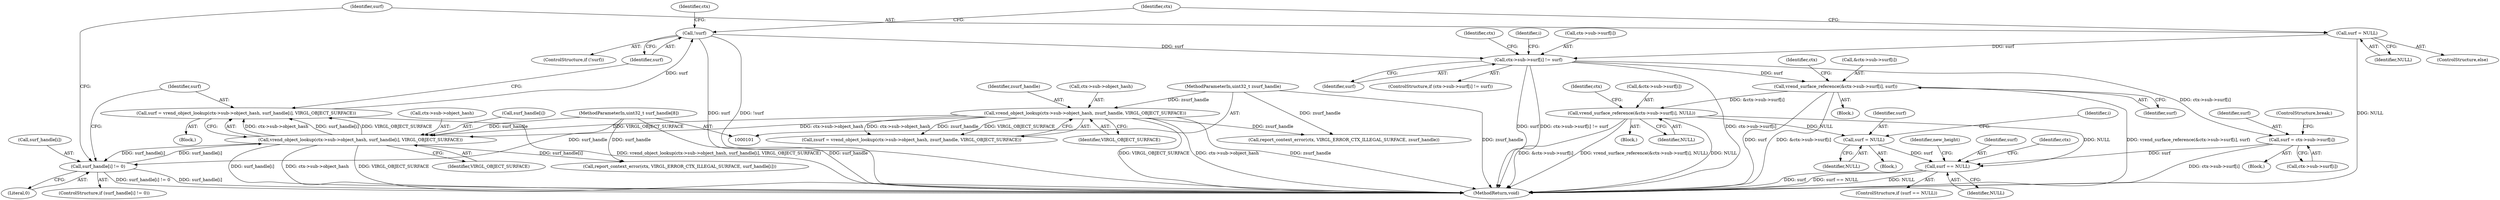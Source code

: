 digraph "0_virglrenderer_48f67f60967f963b698ec8df57ec6912a43d6282_0@pointer" {
"1000239" [label="(Call,ctx->sub->surf[i] != surf)"];
"1000224" [label="(Call,!surf)"];
"1000211" [label="(Call,surf = vrend_object_lookup(ctx->sub->object_hash, surf_handle[i], VIRGL_OBJECT_SURFACE))"];
"1000213" [label="(Call,vrend_object_lookup(ctx->sub->object_hash, surf_handle[i], VIRGL_OBJECT_SURFACE))"];
"1000133" [label="(Call,vrend_object_lookup(ctx->sub->object_hash, zsurf_handle, VIRGL_OBJECT_SURFACE))"];
"1000105" [label="(MethodParameterIn,uint32_t zsurf_handle)"];
"1000205" [label="(Call,surf_handle[i] != 0)"];
"1000104" [label="(MethodParameterIn,uint32_t surf_handle[8])"];
"1000235" [label="(Call,surf = NULL)"];
"1000249" [label="(Call,vrend_surface_reference(&ctx->sub->surf[i], surf))"];
"1000285" [label="(Call,vrend_surface_reference(&ctx->sub->surf[i], NULL))"];
"1000367" [label="(Call,surf = NULL)"];
"1000404" [label="(Call,surf == NULL)"];
"1000393" [label="(Call,surf = ctx->sub->surf[i])"];
"1000249" [label="(Call,vrend_surface_reference(&ctx->sub->surf[i], surf))"];
"1000219" [label="(Call,surf_handle[i])"];
"1000105" [label="(MethodParameterIn,uint32_t zsurf_handle)"];
"1000530" [label="(MethodReturn,void)"];
"1000131" [label="(Call,zsurf = vrend_object_lookup(ctx->sub->object_hash, zsurf_handle, VIRGL_OBJECT_SURFACE))"];
"1000145" [label="(Call,report_context_error(ctx, VIRGL_ERROR_CTX_ILLEGAL_SURFACE, zsurf_handle))"];
"1000414" [label="(Identifier,new_height)"];
"1000286" [label="(Call,&ctx->sub->surf[i])"];
"1000140" [label="(Identifier,VIRGL_OBJECT_SURFACE)"];
"1000240" [label="(Call,ctx->sub->surf[i])"];
"1000209" [label="(Literal,0)"];
"1000372" [label="(Identifier,i)"];
"1000212" [label="(Identifier,surf)"];
"1000393" [label="(Call,surf = ctx->sub->surf[i])"];
"1000235" [label="(Call,surf = NULL)"];
"1000222" [label="(Identifier,VIRGL_OBJECT_SURFACE)"];
"1000224" [label="(Call,!surf)"];
"1000285" [label="(Call,vrend_surface_reference(&ctx->sub->surf[i], NULL))"];
"1000392" [label="(Block,)"];
"1000236" [label="(Identifier,surf)"];
"1000237" [label="(Identifier,NULL)"];
"1000368" [label="(Identifier,surf)"];
"1000258" [label="(Identifier,surf)"];
"1000234" [label="(ControlStructure,else)"];
"1000284" [label="(Block,)"];
"1000296" [label="(Identifier,ctx)"];
"1000206" [label="(Call,surf_handle[i])"];
"1000247" [label="(Identifier,surf)"];
"1000248" [label="(Block,)"];
"1000204" [label="(ControlStructure,if (surf_handle[i] != 0))"];
"1000250" [label="(Call,&ctx->sub->surf[i])"];
"1000243" [label="(Identifier,ctx)"];
"1000134" [label="(Call,ctx->sub->object_hash)"];
"1000294" [label="(Identifier,NULL)"];
"1000403" [label="(ControlStructure,if (surf == NULL))"];
"1000214" [label="(Call,ctx->sub->object_hash)"];
"1000395" [label="(Call,ctx->sub->surf[i])"];
"1000406" [label="(Identifier,NULL)"];
"1000405" [label="(Identifier,surf)"];
"1000227" [label="(Call,report_context_error(ctx, VIRGL_ERROR_CTX_ILLEGAL_SURFACE, surf_handle[i]))"];
"1000394" [label="(Identifier,surf)"];
"1000223" [label="(ControlStructure,if (!surf))"];
"1000225" [label="(Identifier,surf)"];
"1000402" [label="(ControlStructure,break;)"];
"1000254" [label="(Identifier,ctx)"];
"1000367" [label="(Call,surf = NULL)"];
"1000211" [label="(Call,surf = vrend_object_lookup(ctx->sub->object_hash, surf_handle[i], VIRGL_OBJECT_SURFACE))"];
"1000238" [label="(ControlStructure,if (ctx->sub->surf[i] != surf))"];
"1000213" [label="(Call,vrend_object_lookup(ctx->sub->object_hash, surf_handle[i], VIRGL_OBJECT_SURFACE))"];
"1000239" [label="(Call,ctx->sub->surf[i] != surf)"];
"1000205" [label="(Call,surf_handle[i] != 0)"];
"1000260" [label="(Identifier,ctx)"];
"1000404" [label="(Call,surf == NULL)"];
"1000202" [label="(Identifier,i)"];
"1000133" [label="(Call,vrend_object_lookup(ctx->sub->object_hash, zsurf_handle, VIRGL_OBJECT_SURFACE))"];
"1000104" [label="(MethodParameterIn,uint32_t surf_handle[8])"];
"1000139" [label="(Identifier,zsurf_handle)"];
"1000366" [label="(Block,)"];
"1000409" [label="(Identifier,ctx)"];
"1000369" [label="(Identifier,NULL)"];
"1000210" [label="(Block,)"];
"1000228" [label="(Identifier,ctx)"];
"1000239" -> "1000238"  [label="AST: "];
"1000239" -> "1000247"  [label="CFG: "];
"1000240" -> "1000239"  [label="AST: "];
"1000247" -> "1000239"  [label="AST: "];
"1000254" -> "1000239"  [label="CFG: "];
"1000202" -> "1000239"  [label="CFG: "];
"1000239" -> "1000530"  [label="DDG: ctx->sub->surf[i] != surf"];
"1000239" -> "1000530"  [label="DDG: ctx->sub->surf[i]"];
"1000239" -> "1000530"  [label="DDG: surf"];
"1000224" -> "1000239"  [label="DDG: surf"];
"1000235" -> "1000239"  [label="DDG: surf"];
"1000239" -> "1000249"  [label="DDG: surf"];
"1000239" -> "1000393"  [label="DDG: ctx->sub->surf[i]"];
"1000224" -> "1000223"  [label="AST: "];
"1000224" -> "1000225"  [label="CFG: "];
"1000225" -> "1000224"  [label="AST: "];
"1000228" -> "1000224"  [label="CFG: "];
"1000243" -> "1000224"  [label="CFG: "];
"1000224" -> "1000530"  [label="DDG: surf"];
"1000224" -> "1000530"  [label="DDG: !surf"];
"1000211" -> "1000224"  [label="DDG: surf"];
"1000211" -> "1000210"  [label="AST: "];
"1000211" -> "1000213"  [label="CFG: "];
"1000212" -> "1000211"  [label="AST: "];
"1000213" -> "1000211"  [label="AST: "];
"1000225" -> "1000211"  [label="CFG: "];
"1000211" -> "1000530"  [label="DDG: vrend_object_lookup(ctx->sub->object_hash, surf_handle[i], VIRGL_OBJECT_SURFACE)"];
"1000213" -> "1000211"  [label="DDG: ctx->sub->object_hash"];
"1000213" -> "1000211"  [label="DDG: surf_handle[i]"];
"1000213" -> "1000211"  [label="DDG: VIRGL_OBJECT_SURFACE"];
"1000213" -> "1000222"  [label="CFG: "];
"1000214" -> "1000213"  [label="AST: "];
"1000219" -> "1000213"  [label="AST: "];
"1000222" -> "1000213"  [label="AST: "];
"1000213" -> "1000530"  [label="DDG: surf_handle[i]"];
"1000213" -> "1000530"  [label="DDG: ctx->sub->object_hash"];
"1000213" -> "1000530"  [label="DDG: VIRGL_OBJECT_SURFACE"];
"1000213" -> "1000205"  [label="DDG: surf_handle[i]"];
"1000133" -> "1000213"  [label="DDG: ctx->sub->object_hash"];
"1000133" -> "1000213"  [label="DDG: VIRGL_OBJECT_SURFACE"];
"1000205" -> "1000213"  [label="DDG: surf_handle[i]"];
"1000104" -> "1000213"  [label="DDG: surf_handle"];
"1000213" -> "1000227"  [label="DDG: surf_handle[i]"];
"1000133" -> "1000131"  [label="AST: "];
"1000133" -> "1000140"  [label="CFG: "];
"1000134" -> "1000133"  [label="AST: "];
"1000139" -> "1000133"  [label="AST: "];
"1000140" -> "1000133"  [label="AST: "];
"1000131" -> "1000133"  [label="CFG: "];
"1000133" -> "1000530"  [label="DDG: zsurf_handle"];
"1000133" -> "1000530"  [label="DDG: VIRGL_OBJECT_SURFACE"];
"1000133" -> "1000530"  [label="DDG: ctx->sub->object_hash"];
"1000133" -> "1000131"  [label="DDG: ctx->sub->object_hash"];
"1000133" -> "1000131"  [label="DDG: zsurf_handle"];
"1000133" -> "1000131"  [label="DDG: VIRGL_OBJECT_SURFACE"];
"1000105" -> "1000133"  [label="DDG: zsurf_handle"];
"1000133" -> "1000145"  [label="DDG: zsurf_handle"];
"1000105" -> "1000101"  [label="AST: "];
"1000105" -> "1000530"  [label="DDG: zsurf_handle"];
"1000105" -> "1000145"  [label="DDG: zsurf_handle"];
"1000205" -> "1000204"  [label="AST: "];
"1000205" -> "1000209"  [label="CFG: "];
"1000206" -> "1000205"  [label="AST: "];
"1000209" -> "1000205"  [label="AST: "];
"1000212" -> "1000205"  [label="CFG: "];
"1000236" -> "1000205"  [label="CFG: "];
"1000205" -> "1000530"  [label="DDG: surf_handle[i]"];
"1000205" -> "1000530"  [label="DDG: surf_handle[i] != 0"];
"1000104" -> "1000205"  [label="DDG: surf_handle"];
"1000104" -> "1000101"  [label="AST: "];
"1000104" -> "1000530"  [label="DDG: surf_handle"];
"1000104" -> "1000227"  [label="DDG: surf_handle"];
"1000235" -> "1000234"  [label="AST: "];
"1000235" -> "1000237"  [label="CFG: "];
"1000236" -> "1000235"  [label="AST: "];
"1000237" -> "1000235"  [label="AST: "];
"1000243" -> "1000235"  [label="CFG: "];
"1000235" -> "1000530"  [label="DDG: NULL"];
"1000249" -> "1000248"  [label="AST: "];
"1000249" -> "1000258"  [label="CFG: "];
"1000250" -> "1000249"  [label="AST: "];
"1000258" -> "1000249"  [label="AST: "];
"1000260" -> "1000249"  [label="CFG: "];
"1000249" -> "1000530"  [label="DDG: surf"];
"1000249" -> "1000530"  [label="DDG: &ctx->sub->surf[i]"];
"1000249" -> "1000530"  [label="DDG: vrend_surface_reference(&ctx->sub->surf[i], surf)"];
"1000249" -> "1000285"  [label="DDG: &ctx->sub->surf[i]"];
"1000285" -> "1000284"  [label="AST: "];
"1000285" -> "1000294"  [label="CFG: "];
"1000286" -> "1000285"  [label="AST: "];
"1000294" -> "1000285"  [label="AST: "];
"1000296" -> "1000285"  [label="CFG: "];
"1000285" -> "1000530"  [label="DDG: &ctx->sub->surf[i]"];
"1000285" -> "1000530"  [label="DDG: vrend_surface_reference(&ctx->sub->surf[i], NULL)"];
"1000285" -> "1000530"  [label="DDG: NULL"];
"1000285" -> "1000367"  [label="DDG: NULL"];
"1000285" -> "1000404"  [label="DDG: NULL"];
"1000367" -> "1000366"  [label="AST: "];
"1000367" -> "1000369"  [label="CFG: "];
"1000368" -> "1000367"  [label="AST: "];
"1000369" -> "1000367"  [label="AST: "];
"1000372" -> "1000367"  [label="CFG: "];
"1000367" -> "1000404"  [label="DDG: surf"];
"1000404" -> "1000403"  [label="AST: "];
"1000404" -> "1000406"  [label="CFG: "];
"1000405" -> "1000404"  [label="AST: "];
"1000406" -> "1000404"  [label="AST: "];
"1000409" -> "1000404"  [label="CFG: "];
"1000414" -> "1000404"  [label="CFG: "];
"1000404" -> "1000530"  [label="DDG: surf"];
"1000404" -> "1000530"  [label="DDG: surf == NULL"];
"1000404" -> "1000530"  [label="DDG: NULL"];
"1000393" -> "1000404"  [label="DDG: surf"];
"1000393" -> "1000392"  [label="AST: "];
"1000393" -> "1000395"  [label="CFG: "];
"1000394" -> "1000393"  [label="AST: "];
"1000395" -> "1000393"  [label="AST: "];
"1000402" -> "1000393"  [label="CFG: "];
"1000393" -> "1000530"  [label="DDG: ctx->sub->surf[i]"];
}
